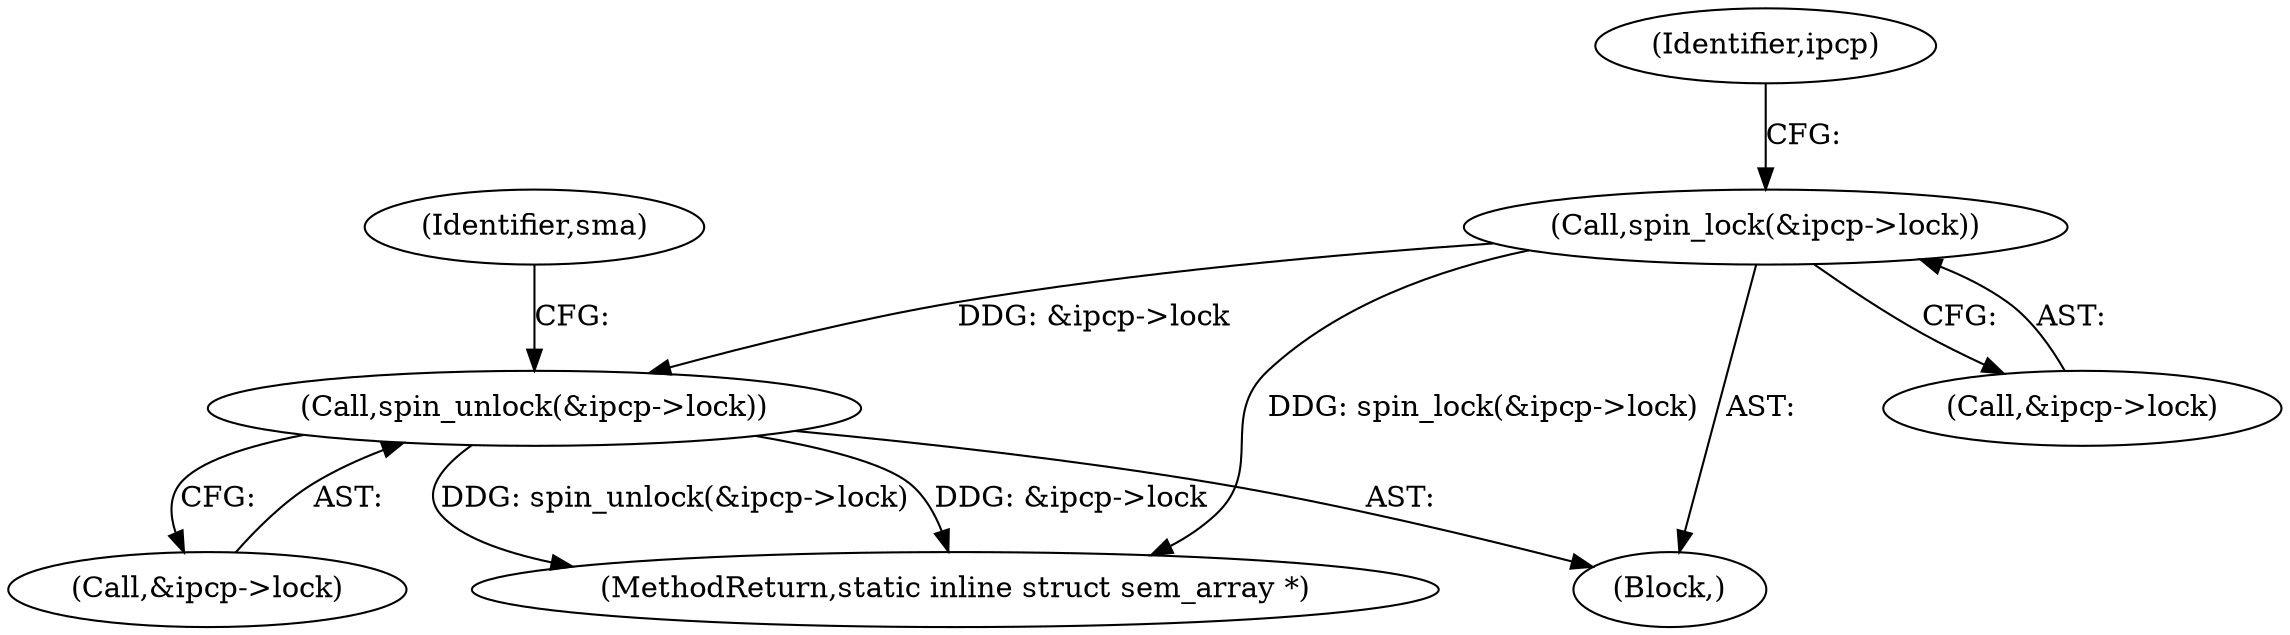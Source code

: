 digraph "0_linux_6062a8dc0517bce23e3c2f7d2fea5e22411269a3_9@pointer" {
"1000134" [label="(Call,spin_unlock(&ipcp->lock))"];
"1000124" [label="(Call,spin_lock(&ipcp->lock))"];
"1000135" [label="(Call,&ipcp->lock)"];
"1000134" [label="(Call,spin_unlock(&ipcp->lock))"];
"1000148" [label="(MethodReturn,static inline struct sem_array *)"];
"1000132" [label="(Identifier,ipcp)"];
"1000104" [label="(Block,)"];
"1000140" [label="(Identifier,sma)"];
"1000125" [label="(Call,&ipcp->lock)"];
"1000124" [label="(Call,spin_lock(&ipcp->lock))"];
"1000134" -> "1000104"  [label="AST: "];
"1000134" -> "1000135"  [label="CFG: "];
"1000135" -> "1000134"  [label="AST: "];
"1000140" -> "1000134"  [label="CFG: "];
"1000134" -> "1000148"  [label="DDG: spin_unlock(&ipcp->lock)"];
"1000134" -> "1000148"  [label="DDG: &ipcp->lock"];
"1000124" -> "1000134"  [label="DDG: &ipcp->lock"];
"1000124" -> "1000104"  [label="AST: "];
"1000124" -> "1000125"  [label="CFG: "];
"1000125" -> "1000124"  [label="AST: "];
"1000132" -> "1000124"  [label="CFG: "];
"1000124" -> "1000148"  [label="DDG: spin_lock(&ipcp->lock)"];
}

